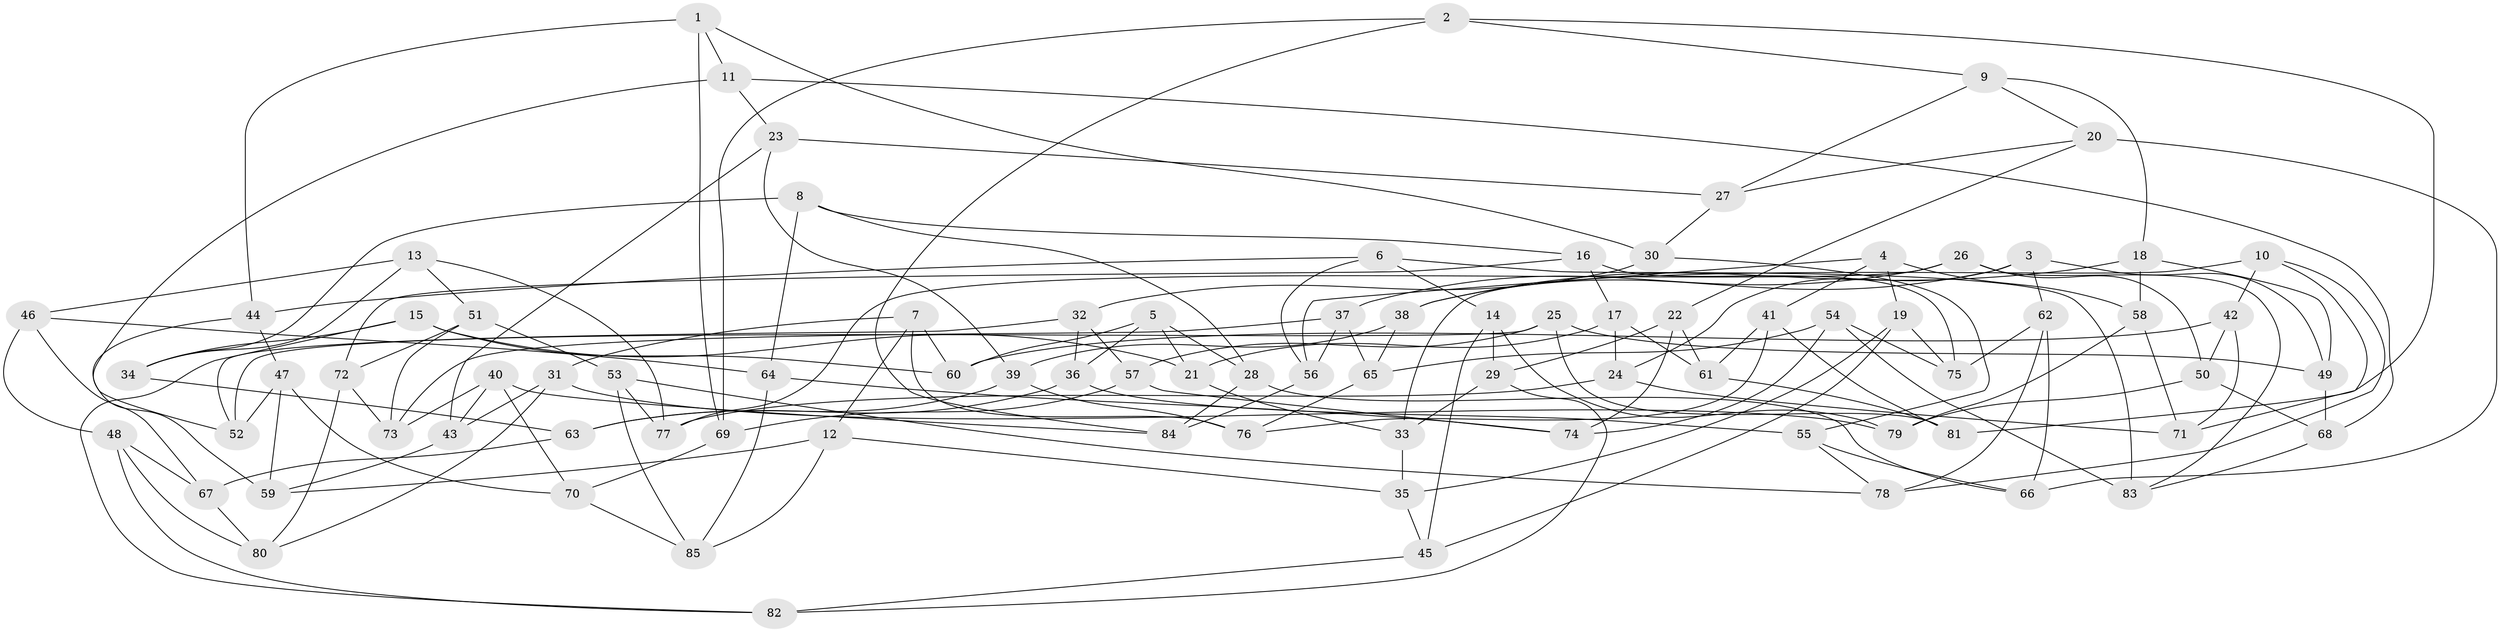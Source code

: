 // coarse degree distribution, {4: 0.2692307692307692, 6: 0.3076923076923077, 3: 0.11538461538461539, 5: 0.3076923076923077}
// Generated by graph-tools (version 1.1) at 2025/38/03/04/25 23:38:14]
// undirected, 85 vertices, 170 edges
graph export_dot {
  node [color=gray90,style=filled];
  1;
  2;
  3;
  4;
  5;
  6;
  7;
  8;
  9;
  10;
  11;
  12;
  13;
  14;
  15;
  16;
  17;
  18;
  19;
  20;
  21;
  22;
  23;
  24;
  25;
  26;
  27;
  28;
  29;
  30;
  31;
  32;
  33;
  34;
  35;
  36;
  37;
  38;
  39;
  40;
  41;
  42;
  43;
  44;
  45;
  46;
  47;
  48;
  49;
  50;
  51;
  52;
  53;
  54;
  55;
  56;
  57;
  58;
  59;
  60;
  61;
  62;
  63;
  64;
  65;
  66;
  67;
  68;
  69;
  70;
  71;
  72;
  73;
  74;
  75;
  76;
  77;
  78;
  79;
  80;
  81;
  82;
  83;
  84;
  85;
  1 -- 11;
  1 -- 44;
  1 -- 69;
  1 -- 30;
  2 -- 69;
  2 -- 81;
  2 -- 9;
  2 -- 84;
  3 -- 62;
  3 -- 49;
  3 -- 38;
  3 -- 24;
  4 -- 58;
  4 -- 19;
  4 -- 41;
  4 -- 56;
  5 -- 28;
  5 -- 36;
  5 -- 21;
  5 -- 60;
  6 -- 44;
  6 -- 83;
  6 -- 14;
  6 -- 56;
  7 -- 31;
  7 -- 60;
  7 -- 76;
  7 -- 12;
  8 -- 28;
  8 -- 34;
  8 -- 64;
  8 -- 16;
  9 -- 20;
  9 -- 18;
  9 -- 27;
  10 -- 78;
  10 -- 33;
  10 -- 42;
  10 -- 71;
  11 -- 68;
  11 -- 23;
  11 -- 52;
  12 -- 85;
  12 -- 59;
  12 -- 35;
  13 -- 46;
  13 -- 51;
  13 -- 77;
  13 -- 34;
  14 -- 79;
  14 -- 45;
  14 -- 29;
  15 -- 21;
  15 -- 60;
  15 -- 82;
  15 -- 34;
  16 -- 17;
  16 -- 72;
  16 -- 75;
  17 -- 24;
  17 -- 21;
  17 -- 61;
  18 -- 49;
  18 -- 58;
  18 -- 38;
  19 -- 35;
  19 -- 45;
  19 -- 75;
  20 -- 27;
  20 -- 22;
  20 -- 66;
  21 -- 33;
  22 -- 61;
  22 -- 74;
  22 -- 29;
  23 -- 39;
  23 -- 27;
  23 -- 43;
  24 -- 77;
  24 -- 71;
  25 -- 81;
  25 -- 52;
  25 -- 57;
  25 -- 49;
  26 -- 83;
  26 -- 50;
  26 -- 37;
  26 -- 77;
  27 -- 30;
  28 -- 66;
  28 -- 84;
  29 -- 82;
  29 -- 33;
  30 -- 32;
  30 -- 55;
  31 -- 79;
  31 -- 80;
  31 -- 43;
  32 -- 57;
  32 -- 36;
  32 -- 52;
  33 -- 35;
  34 -- 63;
  35 -- 45;
  36 -- 55;
  36 -- 63;
  37 -- 73;
  37 -- 56;
  37 -- 65;
  38 -- 65;
  38 -- 39;
  39 -- 63;
  39 -- 76;
  40 -- 84;
  40 -- 43;
  40 -- 73;
  40 -- 70;
  41 -- 76;
  41 -- 81;
  41 -- 61;
  42 -- 50;
  42 -- 60;
  42 -- 71;
  43 -- 59;
  44 -- 47;
  44 -- 59;
  45 -- 82;
  46 -- 64;
  46 -- 67;
  46 -- 48;
  47 -- 59;
  47 -- 52;
  47 -- 70;
  48 -- 82;
  48 -- 67;
  48 -- 80;
  49 -- 68;
  50 -- 79;
  50 -- 68;
  51 -- 72;
  51 -- 73;
  51 -- 53;
  53 -- 77;
  53 -- 85;
  53 -- 78;
  54 -- 65;
  54 -- 83;
  54 -- 74;
  54 -- 75;
  55 -- 78;
  55 -- 66;
  56 -- 84;
  57 -- 69;
  57 -- 74;
  58 -- 79;
  58 -- 71;
  61 -- 81;
  62 -- 78;
  62 -- 75;
  62 -- 66;
  63 -- 67;
  64 -- 74;
  64 -- 85;
  65 -- 76;
  67 -- 80;
  68 -- 83;
  69 -- 70;
  70 -- 85;
  72 -- 73;
  72 -- 80;
}
